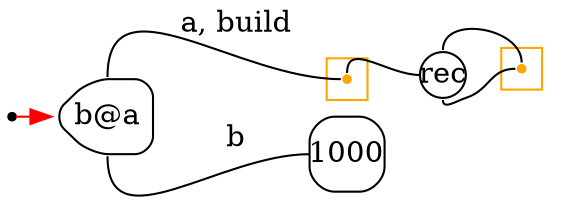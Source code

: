 digraph G {
  rankdir=LR;
  edge[arrowhead=none,arrowtail=none];
  node[fixedsize=true,shape=circle]
  size="12.133333333333333,4.987468750000001";
  labeldistance=0;
  nodesep=.175;
  ranksep=.175;

 nd1[shape=point];
 subgraph cluster_nd24 {
   graph[style=fill,color="orange"];ndcluster_nd24[tooltip="nd24",orientation=90,shape=point,color="orange"];
 };
 nd68[label="rec",tooltip="nd68-RecurGraph",style=rounded,width=.3,height=.3,color="#000000"];
   subgraph cluster_nd72 {
     graph[style=fill,color="orange"];ndcluster_nd72[tooltip="nd72",orientation=90,shape=point,color="orange"];
   };
 nd7[label="b@a",tooltip="nd7-AppGraph",style=rounded,orientation=90,shape=house,color="#000000"];
   nd14[label="1000",tooltip="nd14-ConstGraph",style=rounded,orientation=90,shape=square,color="#000000"];

  nd7->ndcluster_nd24[label="a, build",tailport=n,headport=w];
  nd7->nd14[label="b",tailport=s,headport=w];
  nd1->nd7[tailport=e,headport=w,color=red,arrowhead=normal];
  ndcluster_nd24->nd68[tailport=n,headport=w];
  nd68->ndcluster_nd72[dir=back,headport=n,tailport=n];
  nd68->ndcluster_nd72[tailport=s,headport=w];
}